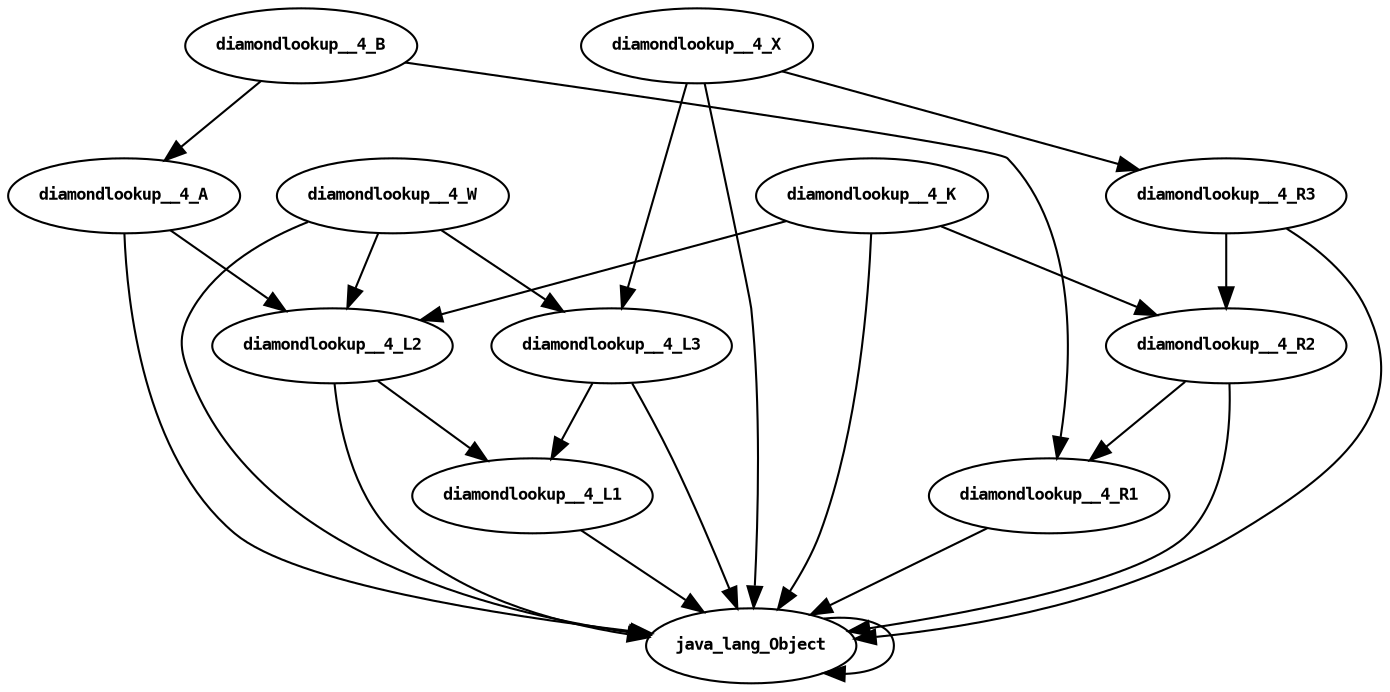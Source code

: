 digraph "classtree1" {
   node [fontsize = 8.0, fontname = "consolas bold", dpi = 200.0]
   edge [fontsize = 8.0, fontname = "consolas bold", dpi = 200.0]
   graph [fontsize = 8.0, fontname = "consolas bold", dpi = 200.0]
   "java_lang_Object" []
   "diamondlookup__4_L3" []
   "diamondlookup__4_L1" []
   "diamondlookup__4_W" []
   "diamondlookup__4_L2" []
   "diamondlookup__4_X" []
   "diamondlookup__4_R3" []
   "diamondlookup__4_R2" []
   "diamondlookup__4_R1" []
   "diamondlookup__4_A" []
   "diamondlookup__4_B" []
   "diamondlookup__4_K" []
   "java_lang_Object" -> "java_lang_Object" [];
   "diamondlookup__4_L3" -> "diamondlookup__4_L1" [];
   "diamondlookup__4_L3" -> "java_lang_Object" [];
   "diamondlookup__4_L1" -> "java_lang_Object" [];
   "diamondlookup__4_W" -> "diamondlookup__4_L2" [];
   "diamondlookup__4_W" -> "diamondlookup__4_L3" [];
   "diamondlookup__4_W" -> "java_lang_Object" [];
   "diamondlookup__4_L2" -> "diamondlookup__4_L1" [];
   "diamondlookup__4_L2" -> "java_lang_Object" [];
   "diamondlookup__4_X" -> "diamondlookup__4_L3" [];
   "diamondlookup__4_X" -> "diamondlookup__4_R3" [];
   "diamondlookup__4_X" -> "java_lang_Object" [];
   "diamondlookup__4_R3" -> "diamondlookup__4_R2" [];
   "diamondlookup__4_R3" -> "java_lang_Object" [];
   "diamondlookup__4_R2" -> "diamondlookup__4_R1" [];
   "diamondlookup__4_R2" -> "java_lang_Object" [];
   "diamondlookup__4_R1" -> "java_lang_Object" [];
   "diamondlookup__4_A" -> "diamondlookup__4_L2" [];
   "diamondlookup__4_A" -> "java_lang_Object" [];
   "diamondlookup__4_B" -> "diamondlookup__4_R1" [];
   "diamondlookup__4_B" -> "diamondlookup__4_A" [];
   "diamondlookup__4_K" -> "diamondlookup__4_L2" [];
   "diamondlookup__4_K" -> "diamondlookup__4_R2" [];
   "diamondlookup__4_K" -> "java_lang_Object" [];
   
}